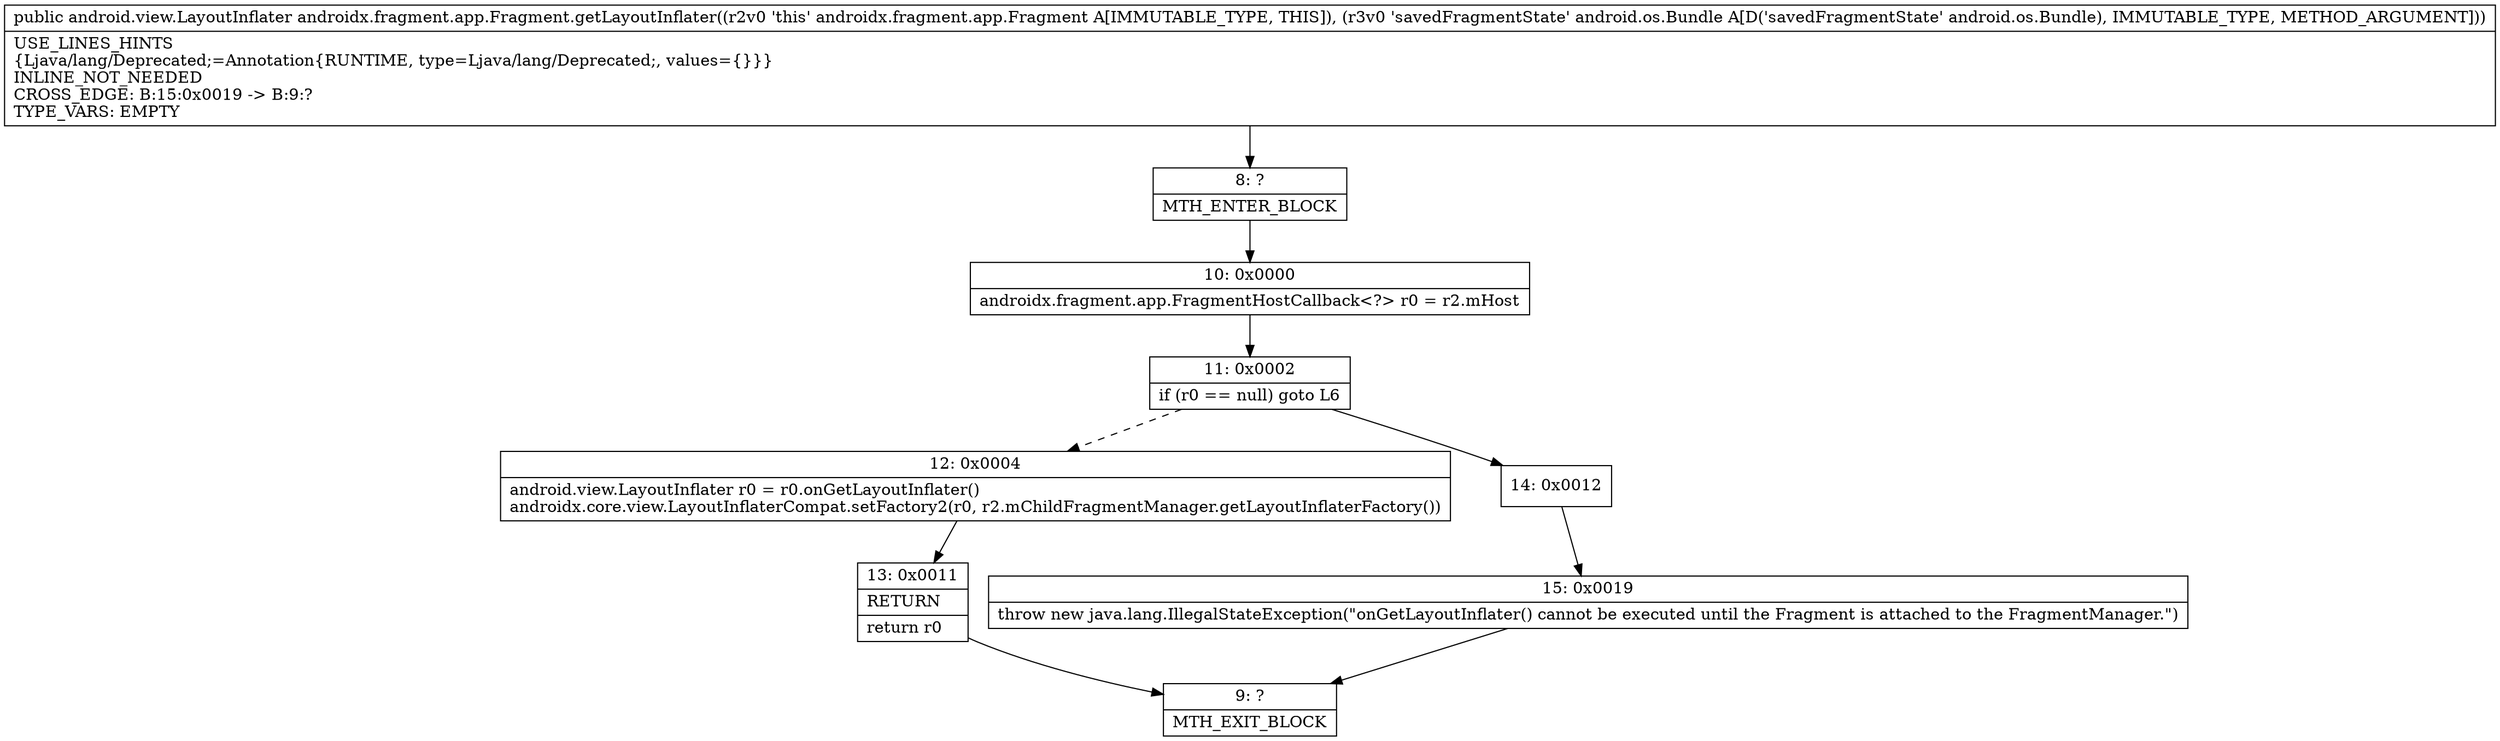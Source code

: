 digraph "CFG forandroidx.fragment.app.Fragment.getLayoutInflater(Landroid\/os\/Bundle;)Landroid\/view\/LayoutInflater;" {
Node_8 [shape=record,label="{8\:\ ?|MTH_ENTER_BLOCK\l}"];
Node_10 [shape=record,label="{10\:\ 0x0000|androidx.fragment.app.FragmentHostCallback\<?\> r0 = r2.mHost\l}"];
Node_11 [shape=record,label="{11\:\ 0x0002|if (r0 == null) goto L6\l}"];
Node_12 [shape=record,label="{12\:\ 0x0004|android.view.LayoutInflater r0 = r0.onGetLayoutInflater()\landroidx.core.view.LayoutInflaterCompat.setFactory2(r0, r2.mChildFragmentManager.getLayoutInflaterFactory())\l}"];
Node_13 [shape=record,label="{13\:\ 0x0011|RETURN\l|return r0\l}"];
Node_9 [shape=record,label="{9\:\ ?|MTH_EXIT_BLOCK\l}"];
Node_14 [shape=record,label="{14\:\ 0x0012}"];
Node_15 [shape=record,label="{15\:\ 0x0019|throw new java.lang.IllegalStateException(\"onGetLayoutInflater() cannot be executed until the Fragment is attached to the FragmentManager.\")\l}"];
MethodNode[shape=record,label="{public android.view.LayoutInflater androidx.fragment.app.Fragment.getLayoutInflater((r2v0 'this' androidx.fragment.app.Fragment A[IMMUTABLE_TYPE, THIS]), (r3v0 'savedFragmentState' android.os.Bundle A[D('savedFragmentState' android.os.Bundle), IMMUTABLE_TYPE, METHOD_ARGUMENT]))  | USE_LINES_HINTS\l\{Ljava\/lang\/Deprecated;=Annotation\{RUNTIME, type=Ljava\/lang\/Deprecated;, values=\{\}\}\}\lINLINE_NOT_NEEDED\lCROSS_EDGE: B:15:0x0019 \-\> B:9:?\lTYPE_VARS: EMPTY\l}"];
MethodNode -> Node_8;Node_8 -> Node_10;
Node_10 -> Node_11;
Node_11 -> Node_12[style=dashed];
Node_11 -> Node_14;
Node_12 -> Node_13;
Node_13 -> Node_9;
Node_14 -> Node_15;
Node_15 -> Node_9;
}

